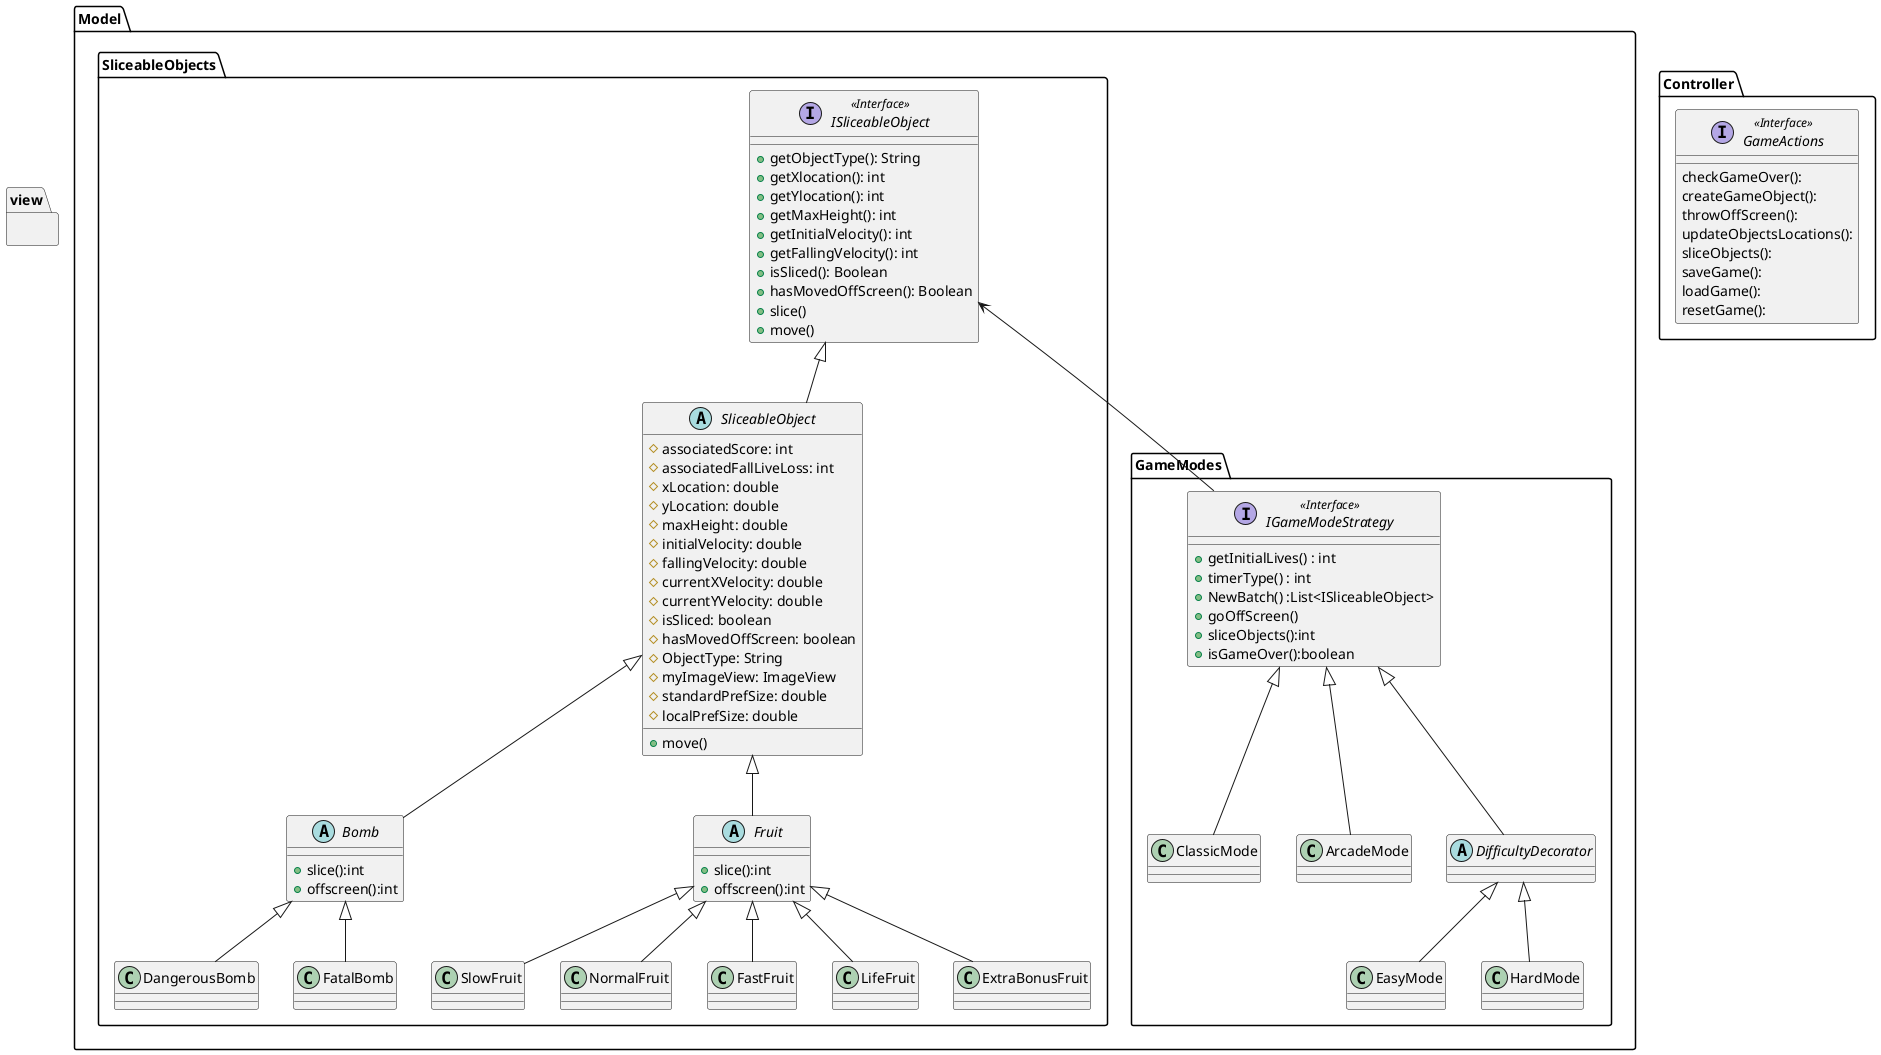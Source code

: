 @startuml
package Model{
package SliceableObjects {

    interface ISliceableObject <<Interface>>{
        +getObjectType(): String
        +getXlocation(): int
        +getYlocation(): int
        +getMaxHeight(): int
        +getInitialVelocity(): int
        +getFallingVelocity(): int
        +isSliced(): Boolean
        +hasMovedOffScreen(): Boolean
        +slice()
        +move()

    }


    abstract class Bomb {
        +slice():int
        +offscreen():int
    }
    abstract class Fruit{
        +slice():int
        +offscreen():int
        }

    abstract class SliceableObject {

        #associatedScore: int
        #associatedFallLiveLoss: int
        #xLocation: double
        #yLocation: double
        #maxHeight: double
        #initialVelocity: double
        #fallingVelocity: double
        #currentXVelocity: double
        #currentYVelocity: double
        #isSliced: boolean
        #hasMovedOffScreen: boolean
        #ObjectType: String
        #myImageView: ImageView
        #standardPrefSize: double
        #localPrefSize: double

        +move()

        }

    ISliceableObject <|-- SliceableObject

    SliceableObject <|-- Fruit
    SliceableObject <|--  Bomb

    Fruit <|-- SlowFruit
    Fruit <|-- NormalFruit
    Fruit <|-- FastFruit
    Fruit <|-- LifeFruit
    Fruit <|-- ExtraBonusFruit

    Bomb <|-- DangerousBomb
    Bomb <|-- FatalBomb


}
package GameModes {
interface IGameModeStrategy <<Interface>> {
    +getInitialLives() : int
    +timerType() : int
    +NewBatch() :List<ISliceableObject>
    +goOffScreen()
    +sliceObjects():int
    +isGameOver():boolean
}

IGameModeStrategy <|-- ClassicMode
IGameModeStrategy <|-- ArcadeMode

abstract class DifficultyDecorator

IGameModeStrategy <|-- DifficultyDecorator

DifficultyDecorator <|-- EasyMode
DifficultyDecorator <|-- HardMode


}

ISliceableObject <-- IGameModeStrategy
}



package Controller {
    interface GameActions <<Interface>> {
    checkGameOver():
    createGameObject():
    throwOffScreen():
    updateObjectsLocations():
    sliceObjects():
    saveGame():
    loadGame():
    resetGame():
    }

}

package view {
}
@enduml